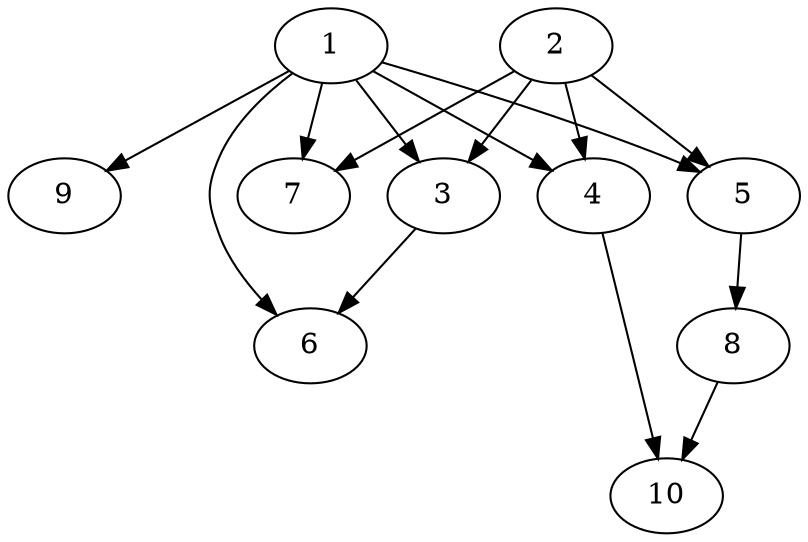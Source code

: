 // DAG automatically generated by daggen at Tue Jul 18 11:30:58 2017
// ./daggen --dot -n 10 --fat 0.5 --regular 0.2 --density 0.8 --jump 4 
digraph G {
  1 [size="1039064758", alpha="0.17"]
  1 -> 3 [size ="33554432"]
  1 -> 4 [size ="33554432"]
  1 -> 5 [size ="33554432"]
  1 -> 6 [size ="33554432"]
  1 -> 7 [size ="33554432"]
  1 -> 9 [size ="33554432"]
  2 [size="53141052894", alpha="0.16"]
  2 -> 3 [size ="75497472"]
  2 -> 4 [size ="75497472"]
  2 -> 5 [size ="75497472"]
  2 -> 7 [size ="75497472"]
  3 [size="867880513968", alpha="0.13"]
  3 -> 6 [size ="536870912"]
  4 [size="214559771741", alpha="0.09"]
  4 -> 10 [size ="301989888"]
  5 [size="1108143087050", alpha="0.00"]
  5 -> 8 [size ="679477248"]
  6 [size="134217728000", alpha="0.13"]
  7 [size="368293445632", alpha="0.03"]
  8 [size="11057496387", alpha="0.11"]
  8 -> 10 [size ="301989888"]
  9 [size="1276518583930", alpha="0.01"]
  10 [size="6984149708", alpha="0.19"]
}
